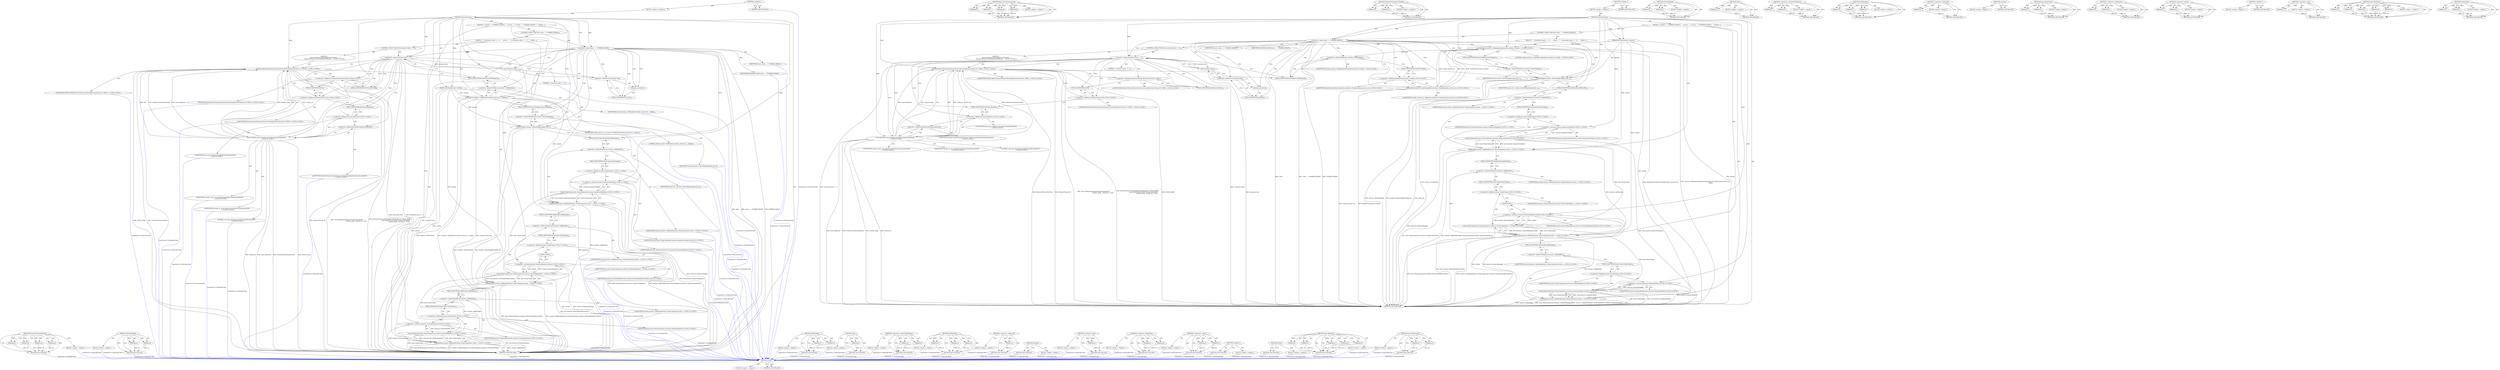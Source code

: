 digraph "base.WrapUnique" {
vulnerable_189 [label=<(METHOD,GetId)>];
vulnerable_190 [label=<(BLOCK,&lt;empty&gt;,&lt;empty&gt;)>];
vulnerable_191 [label=<(METHOD_RETURN,ANY)>];
vulnerable_135 [label=<(METHOD,BrowserThread.PostTask)>];
vulnerable_136 [label=<(PARAM,p1)>];
vulnerable_137 [label=<(PARAM,p2)>];
vulnerable_138 [label=<(PARAM,p3)>];
vulnerable_139 [label=<(PARAM,p4)>];
vulnerable_140 [label=<(BLOCK,&lt;empty&gt;,&lt;empty&gt;)>];
vulnerable_141 [label=<(METHOD_RETURN,ANY)>];
vulnerable_165 [label=<(METHOD,RenderProcessHost.FromID)>];
vulnerable_166 [label=<(PARAM,p1)>];
vulnerable_167 [label=<(PARAM,p2)>];
vulnerable_168 [label=<(BLOCK,&lt;empty&gt;,&lt;empty&gt;)>];
vulnerable_169 [label=<(METHOD_RETURN,ANY)>];
vulnerable_6 [label=<(METHOD,&lt;global&gt;)<SUB>1</SUB>>];
vulnerable_7 [label=<(BLOCK,&lt;empty&gt;,&lt;empty&gt;)<SUB>1</SUB>>];
vulnerable_8 [label=<(METHOD,AttachSession)<SUB>1</SUB>>];
vulnerable_9 [label=<(PARAM,DevToolsSession* session)<SUB>1</SUB>>];
vulnerable_10 [label=<(BLOCK,{
  if (state_ == WORKER_READY) {
    if (sessi...,{
  if (state_ == WORKER_READY) {
    if (sessi...)<SUB>1</SUB>>];
vulnerable_11 [label=<(CONTROL_STRUCTURE,IF,if (state_ == WORKER_READY))<SUB>2</SUB>>];
vulnerable_12 [label=<(&lt;operator&gt;.equals,state_ == WORKER_READY)<SUB>2</SUB>>];
vulnerable_13 [label=<(IDENTIFIER,state_,state_ == WORKER_READY)<SUB>2</SUB>>];
vulnerable_14 [label=<(IDENTIFIER,WORKER_READY,state_ == WORKER_READY)<SUB>2</SUB>>];
vulnerable_15 [label=<(BLOCK,{
    if (sessions().size() == 1) {
      Brows...,{
    if (sessions().size() == 1) {
      Brows...)<SUB>2</SUB>>];
vulnerable_16 [label=<(CONTROL_STRUCTURE,IF,if (sessions().size() == 1))<SUB>3</SUB>>];
vulnerable_17 [label=<(&lt;operator&gt;.equals,sessions().size() == 1)<SUB>3</SUB>>];
vulnerable_18 [label=<(size,sessions().size())<SUB>3</SUB>>];
vulnerable_19 [label=<(&lt;operator&gt;.fieldAccess,sessions().size)<SUB>3</SUB>>];
vulnerable_20 [label=<(sessions,sessions())<SUB>3</SUB>>];
vulnerable_21 [label=<(FIELD_IDENTIFIER,size,size)<SUB>3</SUB>>];
vulnerable_22 [label=<(LITERAL,1,sessions().size() == 1)<SUB>3</SUB>>];
vulnerable_23 [label="<(BLOCK,{
      BrowserThread::PostTask(BrowserThread::...,{
      BrowserThread::PostTask(BrowserThread::...)<SUB>3</SUB>>"];
vulnerable_24 [label="<(BrowserThread.PostTask,BrowserThread::PostTask(BrowserThread::IO, FROM...)<SUB>4</SUB>>"];
vulnerable_25 [label="<(&lt;operator&gt;.fieldAccess,BrowserThread::PostTask)<SUB>4</SUB>>"];
vulnerable_26 [label="<(IDENTIFIER,BrowserThread,BrowserThread::PostTask(BrowserThread::IO, FROM...)<SUB>4</SUB>>"];
vulnerable_27 [label=<(FIELD_IDENTIFIER,PostTask,PostTask)<SUB>4</SUB>>];
vulnerable_28 [label="<(&lt;operator&gt;.fieldAccess,BrowserThread::IO)<SUB>4</SUB>>"];
vulnerable_29 [label="<(IDENTIFIER,BrowserThread,BrowserThread::PostTask(BrowserThread::IO, FROM...)<SUB>4</SUB>>"];
vulnerable_30 [label=<(FIELD_IDENTIFIER,IO,IO)<SUB>4</SUB>>];
vulnerable_31 [label="<(IDENTIFIER,FROM_HERE,BrowserThread::PostTask(BrowserThread::IO, FROM...)<SUB>4</SUB>>"];
vulnerable_32 [label="<(base.BindOnce,base::BindOnce(&amp;SetDevToolsAttachedOnIO,
      ...)<SUB>5</SUB>>"];
vulnerable_33 [label="<(&lt;operator&gt;.fieldAccess,base::BindOnce)<SUB>5</SUB>>"];
vulnerable_34 [label="<(IDENTIFIER,base,base::BindOnce(&amp;SetDevToolsAttachedOnIO,
      ...)<SUB>5</SUB>>"];
vulnerable_35 [label=<(FIELD_IDENTIFIER,BindOnce,BindOnce)<SUB>5</SUB>>];
vulnerable_36 [label=<(&lt;operator&gt;.addressOf,&amp;SetDevToolsAttachedOnIO)<SUB>5</SUB>>];
vulnerable_37 [label="<(IDENTIFIER,SetDevToolsAttachedOnIO,base::BindOnce(&amp;SetDevToolsAttachedOnIO,
      ...)<SUB>5</SUB>>"];
vulnerable_38 [label="<(IDENTIFIER,context_weak_,base::BindOnce(&amp;SetDevToolsAttachedOnIO,
      ...)<SUB>6</SUB>>"];
vulnerable_39 [label="<(IDENTIFIER,version_id_,base::BindOnce(&amp;SetDevToolsAttachedOnIO,
      ...)<SUB>6</SUB>>"];
vulnerable_40 [label="<(LITERAL,true,base::BindOnce(&amp;SetDevToolsAttachedOnIO,
      ...)<SUB>6</SUB>>"];
vulnerable_41 [label="<(SetRenderer,session-&gt;SetRenderer(RenderProcessHost::FromID(...)<SUB>8</SUB>>"];
vulnerable_42 [label=<(&lt;operator&gt;.indirectFieldAccess,session-&gt;SetRenderer)<SUB>8</SUB>>];
vulnerable_43 [label="<(IDENTIFIER,session,session-&gt;SetRenderer(RenderProcessHost::FromID(...)<SUB>8</SUB>>"];
vulnerable_44 [label=<(FIELD_IDENTIFIER,SetRenderer,SetRenderer)<SUB>8</SUB>>];
vulnerable_45 [label="<(RenderProcessHost.FromID,RenderProcessHost::FromID(worker_process_id_))<SUB>8</SUB>>"];
vulnerable_46 [label="<(&lt;operator&gt;.fieldAccess,RenderProcessHost::FromID)<SUB>8</SUB>>"];
vulnerable_47 [label="<(IDENTIFIER,RenderProcessHost,RenderProcessHost::FromID(worker_process_id_))<SUB>8</SUB>>"];
vulnerable_48 [label=<(FIELD_IDENTIFIER,FromID,FromID)<SUB>8</SUB>>];
vulnerable_49 [label="<(IDENTIFIER,worker_process_id_,RenderProcessHost::FromID(worker_process_id_))<SUB>8</SUB>>"];
vulnerable_50 [label="<(LITERAL,nullptr,session-&gt;SetRenderer(RenderProcessHost::FromID(...)<SUB>9</SUB>>"];
vulnerable_51 [label=<(AttachToAgent,session-&gt;AttachToAgent(agent_ptr_))<SUB>10</SUB>>];
vulnerable_52 [label=<(&lt;operator&gt;.indirectFieldAccess,session-&gt;AttachToAgent)<SUB>10</SUB>>];
vulnerable_53 [label=<(IDENTIFIER,session,session-&gt;AttachToAgent(agent_ptr_))<SUB>10</SUB>>];
vulnerable_54 [label=<(FIELD_IDENTIFIER,AttachToAgent,AttachToAgent)<SUB>10</SUB>>];
vulnerable_55 [label=<(IDENTIFIER,agent_ptr_,session-&gt;AttachToAgent(agent_ptr_))<SUB>10</SUB>>];
vulnerable_56 [label="<(AddHandler,session-&gt;AddHandler(base::WrapUnique(new protoc...)<SUB>12</SUB>>"];
vulnerable_57 [label=<(&lt;operator&gt;.indirectFieldAccess,session-&gt;AddHandler)<SUB>12</SUB>>];
vulnerable_58 [label="<(IDENTIFIER,session,session-&gt;AddHandler(base::WrapUnique(new protoc...)<SUB>12</SUB>>"];
vulnerable_59 [label=<(FIELD_IDENTIFIER,AddHandler,AddHandler)<SUB>12</SUB>>];
vulnerable_60 [label="<(base.WrapUnique,base::WrapUnique(new protocol::InspectorHandler()))<SUB>12</SUB>>"];
vulnerable_61 [label="<(&lt;operator&gt;.fieldAccess,base::WrapUnique)<SUB>12</SUB>>"];
vulnerable_62 [label="<(IDENTIFIER,base,base::WrapUnique(new protocol::InspectorHandler()))<SUB>12</SUB>>"];
vulnerable_63 [label=<(FIELD_IDENTIFIER,WrapUnique,WrapUnique)<SUB>12</SUB>>];
vulnerable_64 [label="<(&lt;operator&gt;.new,new protocol::InspectorHandler())<SUB>12</SUB>>"];
vulnerable_65 [label="<(IDENTIFIER,protocol::InspectorHandler,new protocol::InspectorHandler())<SUB>12</SUB>>"];
vulnerable_66 [label="<(AddHandler,session-&gt;AddHandler(base::WrapUnique(new protoc...)<SUB>13</SUB>>"];
vulnerable_67 [label=<(&lt;operator&gt;.indirectFieldAccess,session-&gt;AddHandler)<SUB>13</SUB>>];
vulnerable_68 [label="<(IDENTIFIER,session,session-&gt;AddHandler(base::WrapUnique(new protoc...)<SUB>13</SUB>>"];
vulnerable_69 [label=<(FIELD_IDENTIFIER,AddHandler,AddHandler)<SUB>13</SUB>>];
vulnerable_70 [label="<(base.WrapUnique,base::WrapUnique(new protocol::NetworkHandler(G...)<SUB>13</SUB>>"];
vulnerable_71 [label="<(&lt;operator&gt;.fieldAccess,base::WrapUnique)<SUB>13</SUB>>"];
vulnerable_72 [label="<(IDENTIFIER,base,base::WrapUnique(new protocol::NetworkHandler(G...)<SUB>13</SUB>>"];
vulnerable_73 [label=<(FIELD_IDENTIFIER,WrapUnique,WrapUnique)<SUB>13</SUB>>];
vulnerable_74 [label="<(&lt;operator&gt;.new,new protocol::NetworkHandler(GetId()))<SUB>13</SUB>>"];
vulnerable_75 [label="<(IDENTIFIER,protocol::NetworkHandler,new protocol::NetworkHandler(GetId()))<SUB>13</SUB>>"];
vulnerable_76 [label=<(GetId,GetId())<SUB>13</SUB>>];
vulnerable_77 [label="<(AddHandler,session-&gt;AddHandler(base::WrapUnique(new protoc...)<SUB>14</SUB>>"];
vulnerable_78 [label=<(&lt;operator&gt;.indirectFieldAccess,session-&gt;AddHandler)<SUB>14</SUB>>];
vulnerable_79 [label="<(IDENTIFIER,session,session-&gt;AddHandler(base::WrapUnique(new protoc...)<SUB>14</SUB>>"];
vulnerable_80 [label=<(FIELD_IDENTIFIER,AddHandler,AddHandler)<SUB>14</SUB>>];
vulnerable_81 [label="<(base.WrapUnique,base::WrapUnique(new protocol::SchemaHandler()))<SUB>14</SUB>>"];
vulnerable_82 [label="<(&lt;operator&gt;.fieldAccess,base::WrapUnique)<SUB>14</SUB>>"];
vulnerable_83 [label="<(IDENTIFIER,base,base::WrapUnique(new protocol::SchemaHandler()))<SUB>14</SUB>>"];
vulnerable_84 [label=<(FIELD_IDENTIFIER,WrapUnique,WrapUnique)<SUB>14</SUB>>];
vulnerable_85 [label="<(&lt;operator&gt;.new,new protocol::SchemaHandler())<SUB>14</SUB>>"];
vulnerable_86 [label="<(IDENTIFIER,protocol::SchemaHandler,new protocol::SchemaHandler())<SUB>14</SUB>>"];
vulnerable_87 [label=<(METHOD_RETURN,void)<SUB>1</SUB>>];
vulnerable_89 [label=<(METHOD_RETURN,ANY)<SUB>1</SUB>>];
vulnerable_170 [label=<(METHOD,AttachToAgent)>];
vulnerable_171 [label=<(PARAM,p1)>];
vulnerable_172 [label=<(PARAM,p2)>];
vulnerable_173 [label=<(BLOCK,&lt;empty&gt;,&lt;empty&gt;)>];
vulnerable_174 [label=<(METHOD_RETURN,ANY)>];
vulnerable_123 [label=<(METHOD,size)>];
vulnerable_124 [label=<(PARAM,p1)>];
vulnerable_125 [label=<(BLOCK,&lt;empty&gt;,&lt;empty&gt;)>];
vulnerable_126 [label=<(METHOD_RETURN,ANY)>];
vulnerable_160 [label=<(METHOD,&lt;operator&gt;.indirectFieldAccess)>];
vulnerable_161 [label=<(PARAM,p1)>];
vulnerable_162 [label=<(PARAM,p2)>];
vulnerable_163 [label=<(BLOCK,&lt;empty&gt;,&lt;empty&gt;)>];
vulnerable_164 [label=<(METHOD_RETURN,ANY)>];
vulnerable_154 [label=<(METHOD,SetRenderer)>];
vulnerable_155 [label=<(PARAM,p1)>];
vulnerable_156 [label=<(PARAM,p2)>];
vulnerable_157 [label=<(PARAM,p3)>];
vulnerable_158 [label=<(BLOCK,&lt;empty&gt;,&lt;empty&gt;)>];
vulnerable_159 [label=<(METHOD_RETURN,ANY)>];
vulnerable_150 [label=<(METHOD,&lt;operator&gt;.addressOf)>];
vulnerable_151 [label=<(PARAM,p1)>];
vulnerable_152 [label=<(BLOCK,&lt;empty&gt;,&lt;empty&gt;)>];
vulnerable_153 [label=<(METHOD_RETURN,ANY)>];
vulnerable_132 [label=<(METHOD,sessions)>];
vulnerable_133 [label=<(BLOCK,&lt;empty&gt;,&lt;empty&gt;)>];
vulnerable_134 [label=<(METHOD_RETURN,ANY)>];
vulnerable_180 [label=<(METHOD,base.WrapUnique)>];
vulnerable_181 [label=<(PARAM,p1)>];
vulnerable_182 [label=<(PARAM,p2)>];
vulnerable_183 [label=<(BLOCK,&lt;empty&gt;,&lt;empty&gt;)>];
vulnerable_184 [label=<(METHOD_RETURN,ANY)>];
vulnerable_127 [label=<(METHOD,&lt;operator&gt;.fieldAccess)>];
vulnerable_128 [label=<(PARAM,p1)>];
vulnerable_129 [label=<(PARAM,p2)>];
vulnerable_130 [label=<(BLOCK,&lt;empty&gt;,&lt;empty&gt;)>];
vulnerable_131 [label=<(METHOD_RETURN,ANY)>];
vulnerable_118 [label=<(METHOD,&lt;operator&gt;.equals)>];
vulnerable_119 [label=<(PARAM,p1)>];
vulnerable_120 [label=<(PARAM,p2)>];
vulnerable_121 [label=<(BLOCK,&lt;empty&gt;,&lt;empty&gt;)>];
vulnerable_122 [label=<(METHOD_RETURN,ANY)>];
vulnerable_112 [label=<(METHOD,&lt;global&gt;)<SUB>1</SUB>>];
vulnerable_113 [label=<(BLOCK,&lt;empty&gt;,&lt;empty&gt;)>];
vulnerable_114 [label=<(METHOD_RETURN,ANY)>];
vulnerable_185 [label=<(METHOD,&lt;operator&gt;.new)>];
vulnerable_186 [label=<(PARAM,p1)>];
vulnerable_187 [label=<(BLOCK,&lt;empty&gt;,&lt;empty&gt;)>];
vulnerable_188 [label=<(METHOD_RETURN,ANY)>];
vulnerable_142 [label=<(METHOD,base.BindOnce)>];
vulnerable_143 [label=<(PARAM,p1)>];
vulnerable_144 [label=<(PARAM,p2)>];
vulnerable_145 [label=<(PARAM,p3)>];
vulnerable_146 [label=<(PARAM,p4)>];
vulnerable_147 [label=<(PARAM,p5)>];
vulnerable_148 [label=<(BLOCK,&lt;empty&gt;,&lt;empty&gt;)>];
vulnerable_149 [label=<(METHOD_RETURN,ANY)>];
vulnerable_175 [label=<(METHOD,AddHandler)>];
vulnerable_176 [label=<(PARAM,p1)>];
vulnerable_177 [label=<(PARAM,p2)>];
vulnerable_178 [label=<(BLOCK,&lt;empty&gt;,&lt;empty&gt;)>];
vulnerable_179 [label=<(METHOD_RETURN,ANY)>];
fixed_131 [label=<(METHOD,BrowserThread.PostTask)>];
fixed_132 [label=<(PARAM,p1)>];
fixed_133 [label=<(PARAM,p2)>];
fixed_134 [label=<(PARAM,p3)>];
fixed_135 [label=<(PARAM,p4)>];
fixed_136 [label=<(BLOCK,&lt;empty&gt;,&lt;empty&gt;)>];
fixed_137 [label=<(METHOD_RETURN,ANY)>];
fixed_161 [label=<(METHOD,AttachToAgent)>];
fixed_162 [label=<(PARAM,p1)>];
fixed_163 [label=<(PARAM,p2)>];
fixed_164 [label=<(BLOCK,&lt;empty&gt;,&lt;empty&gt;)>];
fixed_165 [label=<(METHOD_RETURN,ANY)>];
fixed_6 [label=<(METHOD,&lt;global&gt;)<SUB>1</SUB>>];
fixed_7 [label=<(BLOCK,&lt;empty&gt;,&lt;empty&gt;)<SUB>1</SUB>>];
fixed_8 [label=<(METHOD,AttachSession)<SUB>1</SUB>>];
fixed_9 [label=<(PARAM,DevToolsSession* session)<SUB>1</SUB>>];
fixed_10 [label=<(BLOCK,{
  if (state_ == WORKER_READY) {
    if (sessi...,{
  if (state_ == WORKER_READY) {
    if (sessi...)<SUB>1</SUB>>];
fixed_11 [label=<(CONTROL_STRUCTURE,IF,if (state_ == WORKER_READY))<SUB>2</SUB>>];
fixed_12 [label=<(&lt;operator&gt;.equals,state_ == WORKER_READY)<SUB>2</SUB>>];
fixed_13 [label=<(IDENTIFIER,state_,state_ == WORKER_READY)<SUB>2</SUB>>];
fixed_14 [label=<(IDENTIFIER,WORKER_READY,state_ == WORKER_READY)<SUB>2</SUB>>];
fixed_15 [label=<(BLOCK,{
    if (sessions().size() == 1) {
      Brows...,{
    if (sessions().size() == 1) {
      Brows...)<SUB>2</SUB>>];
fixed_16 [label=<(CONTROL_STRUCTURE,IF,if (sessions().size() == 1))<SUB>3</SUB>>];
fixed_17 [label=<(&lt;operator&gt;.equals,sessions().size() == 1)<SUB>3</SUB>>];
fixed_18 [label=<(size,sessions().size())<SUB>3</SUB>>];
fixed_19 [label=<(&lt;operator&gt;.fieldAccess,sessions().size)<SUB>3</SUB>>];
fixed_20 [label=<(sessions,sessions())<SUB>3</SUB>>];
fixed_21 [label=<(FIELD_IDENTIFIER,size,size)<SUB>3</SUB>>];
fixed_22 [label=<(LITERAL,1,sessions().size() == 1)<SUB>3</SUB>>];
fixed_23 [label="<(BLOCK,{
      BrowserThread::PostTask(BrowserThread::...,{
      BrowserThread::PostTask(BrowserThread::...)<SUB>3</SUB>>"];
fixed_24 [label="<(BrowserThread.PostTask,BrowserThread::PostTask(BrowserThread::IO, FROM...)<SUB>4</SUB>>"];
fixed_25 [label="<(&lt;operator&gt;.fieldAccess,BrowserThread::PostTask)<SUB>4</SUB>>"];
fixed_26 [label="<(IDENTIFIER,BrowserThread,BrowserThread::PostTask(BrowserThread::IO, FROM...)<SUB>4</SUB>>"];
fixed_27 [label=<(FIELD_IDENTIFIER,PostTask,PostTask)<SUB>4</SUB>>];
fixed_28 [label="<(&lt;operator&gt;.fieldAccess,BrowserThread::IO)<SUB>4</SUB>>"];
fixed_29 [label="<(IDENTIFIER,BrowserThread,BrowserThread::PostTask(BrowserThread::IO, FROM...)<SUB>4</SUB>>"];
fixed_30 [label=<(FIELD_IDENTIFIER,IO,IO)<SUB>4</SUB>>];
fixed_31 [label="<(IDENTIFIER,FROM_HERE,BrowserThread::PostTask(BrowserThread::IO, FROM...)<SUB>4</SUB>>"];
fixed_32 [label="<(base.BindOnce,base::BindOnce(&amp;SetDevToolsAttachedOnIO,
      ...)<SUB>5</SUB>>"];
fixed_33 [label="<(&lt;operator&gt;.fieldAccess,base::BindOnce)<SUB>5</SUB>>"];
fixed_34 [label="<(IDENTIFIER,base,base::BindOnce(&amp;SetDevToolsAttachedOnIO,
      ...)<SUB>5</SUB>>"];
fixed_35 [label=<(FIELD_IDENTIFIER,BindOnce,BindOnce)<SUB>5</SUB>>];
fixed_36 [label=<(&lt;operator&gt;.addressOf,&amp;SetDevToolsAttachedOnIO)<SUB>5</SUB>>];
fixed_37 [label="<(IDENTIFIER,SetDevToolsAttachedOnIO,base::BindOnce(&amp;SetDevToolsAttachedOnIO,
      ...)<SUB>5</SUB>>"];
fixed_38 [label="<(IDENTIFIER,context_weak_,base::BindOnce(&amp;SetDevToolsAttachedOnIO,
      ...)<SUB>6</SUB>>"];
fixed_39 [label="<(IDENTIFIER,version_id_,base::BindOnce(&amp;SetDevToolsAttachedOnIO,
      ...)<SUB>6</SUB>>"];
fixed_40 [label="<(LITERAL,true,base::BindOnce(&amp;SetDevToolsAttachedOnIO,
      ...)<SUB>6</SUB>>"];
fixed_41 [label=<(SetRenderer,session-&gt;SetRenderer(worker_process_id_, nullptr))<SUB>8</SUB>>];
fixed_42 [label=<(&lt;operator&gt;.indirectFieldAccess,session-&gt;SetRenderer)<SUB>8</SUB>>];
fixed_43 [label=<(IDENTIFIER,session,session-&gt;SetRenderer(worker_process_id_, nullptr))<SUB>8</SUB>>];
fixed_44 [label=<(FIELD_IDENTIFIER,SetRenderer,SetRenderer)<SUB>8</SUB>>];
fixed_45 [label=<(IDENTIFIER,worker_process_id_,session-&gt;SetRenderer(worker_process_id_, nullptr))<SUB>8</SUB>>];
fixed_46 [label=<(LITERAL,nullptr,session-&gt;SetRenderer(worker_process_id_, nullptr))<SUB>8</SUB>>];
fixed_47 [label=<(AttachToAgent,session-&gt;AttachToAgent(agent_ptr_))<SUB>9</SUB>>];
fixed_48 [label=<(&lt;operator&gt;.indirectFieldAccess,session-&gt;AttachToAgent)<SUB>9</SUB>>];
fixed_49 [label=<(IDENTIFIER,session,session-&gt;AttachToAgent(agent_ptr_))<SUB>9</SUB>>];
fixed_50 [label=<(FIELD_IDENTIFIER,AttachToAgent,AttachToAgent)<SUB>9</SUB>>];
fixed_51 [label=<(IDENTIFIER,agent_ptr_,session-&gt;AttachToAgent(agent_ptr_))<SUB>9</SUB>>];
fixed_52 [label="<(AddHandler,session-&gt;AddHandler(base::WrapUnique(new protoc...)<SUB>11</SUB>>"];
fixed_53 [label=<(&lt;operator&gt;.indirectFieldAccess,session-&gt;AddHandler)<SUB>11</SUB>>];
fixed_54 [label="<(IDENTIFIER,session,session-&gt;AddHandler(base::WrapUnique(new protoc...)<SUB>11</SUB>>"];
fixed_55 [label=<(FIELD_IDENTIFIER,AddHandler,AddHandler)<SUB>11</SUB>>];
fixed_56 [label="<(base.WrapUnique,base::WrapUnique(new protocol::InspectorHandler()))<SUB>11</SUB>>"];
fixed_57 [label="<(&lt;operator&gt;.fieldAccess,base::WrapUnique)<SUB>11</SUB>>"];
fixed_58 [label="<(IDENTIFIER,base,base::WrapUnique(new protocol::InspectorHandler()))<SUB>11</SUB>>"];
fixed_59 [label=<(FIELD_IDENTIFIER,WrapUnique,WrapUnique)<SUB>11</SUB>>];
fixed_60 [label="<(&lt;operator&gt;.new,new protocol::InspectorHandler())<SUB>11</SUB>>"];
fixed_61 [label="<(IDENTIFIER,protocol::InspectorHandler,new protocol::InspectorHandler())<SUB>11</SUB>>"];
fixed_62 [label="<(AddHandler,session-&gt;AddHandler(base::WrapUnique(new protoc...)<SUB>12</SUB>>"];
fixed_63 [label=<(&lt;operator&gt;.indirectFieldAccess,session-&gt;AddHandler)<SUB>12</SUB>>];
fixed_64 [label="<(IDENTIFIER,session,session-&gt;AddHandler(base::WrapUnique(new protoc...)<SUB>12</SUB>>"];
fixed_65 [label=<(FIELD_IDENTIFIER,AddHandler,AddHandler)<SUB>12</SUB>>];
fixed_66 [label="<(base.WrapUnique,base::WrapUnique(new protocol::NetworkHandler(G...)<SUB>12</SUB>>"];
fixed_67 [label="<(&lt;operator&gt;.fieldAccess,base::WrapUnique)<SUB>12</SUB>>"];
fixed_68 [label="<(IDENTIFIER,base,base::WrapUnique(new protocol::NetworkHandler(G...)<SUB>12</SUB>>"];
fixed_69 [label=<(FIELD_IDENTIFIER,WrapUnique,WrapUnique)<SUB>12</SUB>>];
fixed_70 [label="<(&lt;operator&gt;.new,new protocol::NetworkHandler(GetId()))<SUB>12</SUB>>"];
fixed_71 [label="<(IDENTIFIER,protocol::NetworkHandler,new protocol::NetworkHandler(GetId()))<SUB>12</SUB>>"];
fixed_72 [label=<(GetId,GetId())<SUB>12</SUB>>];
fixed_73 [label="<(AddHandler,session-&gt;AddHandler(base::WrapUnique(new protoc...)<SUB>13</SUB>>"];
fixed_74 [label=<(&lt;operator&gt;.indirectFieldAccess,session-&gt;AddHandler)<SUB>13</SUB>>];
fixed_75 [label="<(IDENTIFIER,session,session-&gt;AddHandler(base::WrapUnique(new protoc...)<SUB>13</SUB>>"];
fixed_76 [label=<(FIELD_IDENTIFIER,AddHandler,AddHandler)<SUB>13</SUB>>];
fixed_77 [label="<(base.WrapUnique,base::WrapUnique(new protocol::SchemaHandler()))<SUB>13</SUB>>"];
fixed_78 [label="<(&lt;operator&gt;.fieldAccess,base::WrapUnique)<SUB>13</SUB>>"];
fixed_79 [label="<(IDENTIFIER,base,base::WrapUnique(new protocol::SchemaHandler()))<SUB>13</SUB>>"];
fixed_80 [label=<(FIELD_IDENTIFIER,WrapUnique,WrapUnique)<SUB>13</SUB>>];
fixed_81 [label="<(&lt;operator&gt;.new,new protocol::SchemaHandler())<SUB>13</SUB>>"];
fixed_82 [label="<(IDENTIFIER,protocol::SchemaHandler,new protocol::SchemaHandler())<SUB>13</SUB>>"];
fixed_83 [label=<(METHOD_RETURN,void)<SUB>1</SUB>>];
fixed_85 [label=<(METHOD_RETURN,ANY)<SUB>1</SUB>>];
fixed_166 [label=<(METHOD,AddHandler)>];
fixed_167 [label=<(PARAM,p1)>];
fixed_168 [label=<(PARAM,p2)>];
fixed_169 [label=<(BLOCK,&lt;empty&gt;,&lt;empty&gt;)>];
fixed_170 [label=<(METHOD_RETURN,ANY)>];
fixed_119 [label=<(METHOD,size)>];
fixed_120 [label=<(PARAM,p1)>];
fixed_121 [label=<(BLOCK,&lt;empty&gt;,&lt;empty&gt;)>];
fixed_122 [label=<(METHOD_RETURN,ANY)>];
fixed_156 [label=<(METHOD,&lt;operator&gt;.indirectFieldAccess)>];
fixed_157 [label=<(PARAM,p1)>];
fixed_158 [label=<(PARAM,p2)>];
fixed_159 [label=<(BLOCK,&lt;empty&gt;,&lt;empty&gt;)>];
fixed_160 [label=<(METHOD_RETURN,ANY)>];
fixed_150 [label=<(METHOD,SetRenderer)>];
fixed_151 [label=<(PARAM,p1)>];
fixed_152 [label=<(PARAM,p2)>];
fixed_153 [label=<(PARAM,p3)>];
fixed_154 [label=<(BLOCK,&lt;empty&gt;,&lt;empty&gt;)>];
fixed_155 [label=<(METHOD_RETURN,ANY)>];
fixed_146 [label=<(METHOD,&lt;operator&gt;.addressOf)>];
fixed_147 [label=<(PARAM,p1)>];
fixed_148 [label=<(BLOCK,&lt;empty&gt;,&lt;empty&gt;)>];
fixed_149 [label=<(METHOD_RETURN,ANY)>];
fixed_128 [label=<(METHOD,sessions)>];
fixed_129 [label=<(BLOCK,&lt;empty&gt;,&lt;empty&gt;)>];
fixed_130 [label=<(METHOD_RETURN,ANY)>];
fixed_176 [label=<(METHOD,&lt;operator&gt;.new)>];
fixed_177 [label=<(PARAM,p1)>];
fixed_178 [label=<(BLOCK,&lt;empty&gt;,&lt;empty&gt;)>];
fixed_179 [label=<(METHOD_RETURN,ANY)>];
fixed_123 [label=<(METHOD,&lt;operator&gt;.fieldAccess)>];
fixed_124 [label=<(PARAM,p1)>];
fixed_125 [label=<(PARAM,p2)>];
fixed_126 [label=<(BLOCK,&lt;empty&gt;,&lt;empty&gt;)>];
fixed_127 [label=<(METHOD_RETURN,ANY)>];
fixed_114 [label=<(METHOD,&lt;operator&gt;.equals)>];
fixed_115 [label=<(PARAM,p1)>];
fixed_116 [label=<(PARAM,p2)>];
fixed_117 [label=<(BLOCK,&lt;empty&gt;,&lt;empty&gt;)>];
fixed_118 [label=<(METHOD_RETURN,ANY)>];
fixed_108 [label=<(METHOD,&lt;global&gt;)<SUB>1</SUB>>];
fixed_109 [label=<(BLOCK,&lt;empty&gt;,&lt;empty&gt;)>];
fixed_110 [label=<(METHOD_RETURN,ANY)>];
fixed_180 [label=<(METHOD,GetId)>];
fixed_181 [label=<(BLOCK,&lt;empty&gt;,&lt;empty&gt;)>];
fixed_182 [label=<(METHOD_RETURN,ANY)>];
fixed_138 [label=<(METHOD,base.BindOnce)>];
fixed_139 [label=<(PARAM,p1)>];
fixed_140 [label=<(PARAM,p2)>];
fixed_141 [label=<(PARAM,p3)>];
fixed_142 [label=<(PARAM,p4)>];
fixed_143 [label=<(PARAM,p5)>];
fixed_144 [label=<(BLOCK,&lt;empty&gt;,&lt;empty&gt;)>];
fixed_145 [label=<(METHOD_RETURN,ANY)>];
fixed_171 [label=<(METHOD,base.WrapUnique)>];
fixed_172 [label=<(PARAM,p1)>];
fixed_173 [label=<(PARAM,p2)>];
fixed_174 [label=<(BLOCK,&lt;empty&gt;,&lt;empty&gt;)>];
fixed_175 [label=<(METHOD_RETURN,ANY)>];
vulnerable_189 -> vulnerable_190  [key=0, label="AST: "];
vulnerable_189 -> vulnerable_191  [key=0, label="AST: "];
vulnerable_189 -> vulnerable_191  [key=1, label="CFG: "];
vulnerable_135 -> vulnerable_136  [key=0, label="AST: "];
vulnerable_135 -> vulnerable_136  [key=1, label="DDG: "];
vulnerable_135 -> vulnerable_140  [key=0, label="AST: "];
vulnerable_135 -> vulnerable_137  [key=0, label="AST: "];
vulnerable_135 -> vulnerable_137  [key=1, label="DDG: "];
vulnerable_135 -> vulnerable_141  [key=0, label="AST: "];
vulnerable_135 -> vulnerable_141  [key=1, label="CFG: "];
vulnerable_135 -> vulnerable_138  [key=0, label="AST: "];
vulnerable_135 -> vulnerable_138  [key=1, label="DDG: "];
vulnerable_135 -> vulnerable_139  [key=0, label="AST: "];
vulnerable_135 -> vulnerable_139  [key=1, label="DDG: "];
vulnerable_136 -> vulnerable_141  [key=0, label="DDG: p1"];
vulnerable_137 -> vulnerable_141  [key=0, label="DDG: p2"];
vulnerable_138 -> vulnerable_141  [key=0, label="DDG: p3"];
vulnerable_139 -> vulnerable_141  [key=0, label="DDG: p4"];
vulnerable_165 -> vulnerable_166  [key=0, label="AST: "];
vulnerable_165 -> vulnerable_166  [key=1, label="DDG: "];
vulnerable_165 -> vulnerable_168  [key=0, label="AST: "];
vulnerable_165 -> vulnerable_167  [key=0, label="AST: "];
vulnerable_165 -> vulnerable_167  [key=1, label="DDG: "];
vulnerable_165 -> vulnerable_169  [key=0, label="AST: "];
vulnerable_165 -> vulnerable_169  [key=1, label="CFG: "];
vulnerable_166 -> vulnerable_169  [key=0, label="DDG: p1"];
vulnerable_167 -> vulnerable_169  [key=0, label="DDG: p2"];
vulnerable_6 -> vulnerable_7  [key=0, label="AST: "];
vulnerable_6 -> vulnerable_89  [key=0, label="AST: "];
vulnerable_6 -> vulnerable_89  [key=1, label="CFG: "];
vulnerable_7 -> vulnerable_8  [key=0, label="AST: "];
vulnerable_8 -> vulnerable_9  [key=0, label="AST: "];
vulnerable_8 -> vulnerable_9  [key=1, label="DDG: "];
vulnerable_8 -> vulnerable_10  [key=0, label="AST: "];
vulnerable_8 -> vulnerable_87  [key=0, label="AST: "];
vulnerable_8 -> vulnerable_12  [key=0, label="CFG: "];
vulnerable_8 -> vulnerable_12  [key=1, label="DDG: "];
vulnerable_8 -> vulnerable_41  [key=0, label="DDG: "];
vulnerable_8 -> vulnerable_51  [key=0, label="DDG: "];
vulnerable_8 -> vulnerable_64  [key=0, label="DDG: "];
vulnerable_8 -> vulnerable_74  [key=0, label="DDG: "];
vulnerable_8 -> vulnerable_85  [key=0, label="DDG: "];
vulnerable_8 -> vulnerable_17  [key=0, label="DDG: "];
vulnerable_8 -> vulnerable_45  [key=0, label="DDG: "];
vulnerable_8 -> vulnerable_24  [key=0, label="DDG: "];
vulnerable_8 -> vulnerable_32  [key=0, label="DDG: "];
vulnerable_9 -> vulnerable_87  [key=0, label="DDG: session"];
vulnerable_9 -> vulnerable_56  [key=0, label="DDG: session"];
vulnerable_9 -> vulnerable_66  [key=0, label="DDG: session"];
vulnerable_9 -> vulnerable_77  [key=0, label="DDG: session"];
vulnerable_9 -> vulnerable_41  [key=0, label="DDG: session"];
vulnerable_9 -> vulnerable_51  [key=0, label="DDG: session"];
vulnerable_10 -> vulnerable_11  [key=0, label="AST: "];
vulnerable_10 -> vulnerable_56  [key=0, label="AST: "];
vulnerable_10 -> vulnerable_66  [key=0, label="AST: "];
vulnerable_10 -> vulnerable_77  [key=0, label="AST: "];
vulnerable_11 -> vulnerable_12  [key=0, label="AST: "];
vulnerable_11 -> vulnerable_15  [key=0, label="AST: "];
vulnerable_12 -> vulnerable_13  [key=0, label="AST: "];
vulnerable_12 -> vulnerable_14  [key=0, label="AST: "];
vulnerable_12 -> vulnerable_20  [key=0, label="CFG: "];
vulnerable_12 -> vulnerable_20  [key=1, label="CDG: "];
vulnerable_12 -> vulnerable_59  [key=0, label="CFG: "];
vulnerable_12 -> vulnerable_87  [key=0, label="DDG: state_"];
vulnerable_12 -> vulnerable_87  [key=1, label="DDG: state_ == WORKER_READY"];
vulnerable_12 -> vulnerable_87  [key=2, label="DDG: WORKER_READY"];
vulnerable_12 -> vulnerable_17  [key=0, label="CDG: "];
vulnerable_12 -> vulnerable_21  [key=0, label="CDG: "];
vulnerable_12 -> vulnerable_48  [key=0, label="CDG: "];
vulnerable_12 -> vulnerable_42  [key=0, label="CDG: "];
vulnerable_12 -> vulnerable_51  [key=0, label="CDG: "];
vulnerable_12 -> vulnerable_19  [key=0, label="CDG: "];
vulnerable_12 -> vulnerable_52  [key=0, label="CDG: "];
vulnerable_12 -> vulnerable_46  [key=0, label="CDG: "];
vulnerable_12 -> vulnerable_41  [key=0, label="CDG: "];
vulnerable_12 -> vulnerable_45  [key=0, label="CDG: "];
vulnerable_12 -> vulnerable_18  [key=0, label="CDG: "];
vulnerable_12 -> vulnerable_44  [key=0, label="CDG: "];
vulnerable_12 -> vulnerable_54  [key=0, label="CDG: "];
vulnerable_15 -> vulnerable_16  [key=0, label="AST: "];
vulnerable_15 -> vulnerable_41  [key=0, label="AST: "];
vulnerable_15 -> vulnerable_51  [key=0, label="AST: "];
vulnerable_16 -> vulnerable_17  [key=0, label="AST: "];
vulnerable_16 -> vulnerable_23  [key=0, label="AST: "];
vulnerable_17 -> vulnerable_18  [key=0, label="AST: "];
vulnerable_17 -> vulnerable_22  [key=0, label="AST: "];
vulnerable_17 -> vulnerable_27  [key=0, label="CFG: "];
vulnerable_17 -> vulnerable_27  [key=1, label="CDG: "];
vulnerable_17 -> vulnerable_44  [key=0, label="CFG: "];
vulnerable_17 -> vulnerable_87  [key=0, label="DDG: sessions().size()"];
vulnerable_17 -> vulnerable_87  [key=1, label="DDG: sessions().size() == 1"];
vulnerable_17 -> vulnerable_24  [key=0, label="CDG: "];
vulnerable_17 -> vulnerable_30  [key=0, label="CDG: "];
vulnerable_17 -> vulnerable_32  [key=0, label="CDG: "];
vulnerable_17 -> vulnerable_33  [key=0, label="CDG: "];
vulnerable_17 -> vulnerable_28  [key=0, label="CDG: "];
vulnerable_17 -> vulnerable_36  [key=0, label="CDG: "];
vulnerable_17 -> vulnerable_25  [key=0, label="CDG: "];
vulnerable_17 -> vulnerable_35  [key=0, label="CDG: "];
vulnerable_18 -> vulnerable_19  [key=0, label="AST: "];
vulnerable_18 -> vulnerable_17  [key=0, label="CFG: "];
vulnerable_18 -> vulnerable_17  [key=1, label="DDG: sessions().size"];
vulnerable_18 -> vulnerable_87  [key=0, label="DDG: sessions().size"];
vulnerable_19 -> vulnerable_20  [key=0, label="AST: "];
vulnerable_19 -> vulnerable_21  [key=0, label="AST: "];
vulnerable_19 -> vulnerable_18  [key=0, label="CFG: "];
vulnerable_20 -> vulnerable_21  [key=0, label="CFG: "];
vulnerable_21 -> vulnerable_19  [key=0, label="CFG: "];
vulnerable_23 -> vulnerable_24  [key=0, label="AST: "];
vulnerable_24 -> vulnerable_25  [key=0, label="AST: "];
vulnerable_24 -> vulnerable_28  [key=0, label="AST: "];
vulnerable_24 -> vulnerable_31  [key=0, label="AST: "];
vulnerable_24 -> vulnerable_32  [key=0, label="AST: "];
vulnerable_24 -> vulnerable_44  [key=0, label="CFG: "];
vulnerable_24 -> vulnerable_87  [key=0, label="DDG: BrowserThread::PostTask"];
vulnerable_24 -> vulnerable_87  [key=1, label="DDG: BrowserThread::IO"];
vulnerable_24 -> vulnerable_87  [key=2, label="DDG: base::BindOnce(&amp;SetDevToolsAttachedOnIO,
                                              context_weak_, version_id_, true)"];
vulnerable_24 -> vulnerable_87  [key=3, label="DDG: BrowserThread::PostTask(BrowserThread::IO, FROM_HERE,
                               base::BindOnce(&amp;SetDevToolsAttachedOnIO,
                                              context_weak_, version_id_, true))"];
vulnerable_24 -> vulnerable_87  [key=4, label="DDG: FROM_HERE"];
vulnerable_25 -> vulnerable_26  [key=0, label="AST: "];
vulnerable_25 -> vulnerable_27  [key=0, label="AST: "];
vulnerable_25 -> vulnerable_30  [key=0, label="CFG: "];
vulnerable_27 -> vulnerable_25  [key=0, label="CFG: "];
vulnerable_28 -> vulnerable_29  [key=0, label="AST: "];
vulnerable_28 -> vulnerable_30  [key=0, label="AST: "];
vulnerable_28 -> vulnerable_35  [key=0, label="CFG: "];
vulnerable_30 -> vulnerable_28  [key=0, label="CFG: "];
vulnerable_32 -> vulnerable_33  [key=0, label="AST: "];
vulnerable_32 -> vulnerable_36  [key=0, label="AST: "];
vulnerable_32 -> vulnerable_38  [key=0, label="AST: "];
vulnerable_32 -> vulnerable_39  [key=0, label="AST: "];
vulnerable_32 -> vulnerable_40  [key=0, label="AST: "];
vulnerable_32 -> vulnerable_24  [key=0, label="CFG: "];
vulnerable_32 -> vulnerable_24  [key=1, label="DDG: version_id_"];
vulnerable_32 -> vulnerable_24  [key=2, label="DDG: true"];
vulnerable_32 -> vulnerable_24  [key=3, label="DDG: &amp;SetDevToolsAttachedOnIO"];
vulnerable_32 -> vulnerable_24  [key=4, label="DDG: base::BindOnce"];
vulnerable_32 -> vulnerable_24  [key=5, label="DDG: context_weak_"];
vulnerable_32 -> vulnerable_87  [key=0, label="DDG: base::BindOnce"];
vulnerable_32 -> vulnerable_87  [key=1, label="DDG: &amp;SetDevToolsAttachedOnIO"];
vulnerable_32 -> vulnerable_87  [key=2, label="DDG: context_weak_"];
vulnerable_32 -> vulnerable_87  [key=3, label="DDG: version_id_"];
vulnerable_33 -> vulnerable_34  [key=0, label="AST: "];
vulnerable_33 -> vulnerable_35  [key=0, label="AST: "];
vulnerable_33 -> vulnerable_36  [key=0, label="CFG: "];
vulnerable_35 -> vulnerable_33  [key=0, label="CFG: "];
vulnerable_36 -> vulnerable_37  [key=0, label="AST: "];
vulnerable_36 -> vulnerable_32  [key=0, label="CFG: "];
vulnerable_41 -> vulnerable_42  [key=0, label="AST: "];
vulnerable_41 -> vulnerable_45  [key=0, label="AST: "];
vulnerable_41 -> vulnerable_50  [key=0, label="AST: "];
vulnerable_41 -> vulnerable_54  [key=0, label="CFG: "];
vulnerable_41 -> vulnerable_87  [key=0, label="DDG: session-&gt;SetRenderer"];
vulnerable_41 -> vulnerable_87  [key=1, label="DDG: RenderProcessHost::FromID(worker_process_id_)"];
vulnerable_41 -> vulnerable_87  [key=2, label="DDG: session-&gt;SetRenderer(RenderProcessHost::FromID(worker_process_id_),
                         nullptr)"];
vulnerable_42 -> vulnerable_43  [key=0, label="AST: "];
vulnerable_42 -> vulnerable_44  [key=0, label="AST: "];
vulnerable_42 -> vulnerable_48  [key=0, label="CFG: "];
vulnerable_44 -> vulnerable_42  [key=0, label="CFG: "];
vulnerable_45 -> vulnerable_46  [key=0, label="AST: "];
vulnerable_45 -> vulnerable_49  [key=0, label="AST: "];
vulnerable_45 -> vulnerable_41  [key=0, label="CFG: "];
vulnerable_45 -> vulnerable_41  [key=1, label="DDG: RenderProcessHost::FromID"];
vulnerable_45 -> vulnerable_41  [key=2, label="DDG: worker_process_id_"];
vulnerable_45 -> vulnerable_87  [key=0, label="DDG: RenderProcessHost::FromID"];
vulnerable_45 -> vulnerable_87  [key=1, label="DDG: worker_process_id_"];
vulnerable_46 -> vulnerable_47  [key=0, label="AST: "];
vulnerable_46 -> vulnerable_48  [key=0, label="AST: "];
vulnerable_46 -> vulnerable_45  [key=0, label="CFG: "];
vulnerable_48 -> vulnerable_46  [key=0, label="CFG: "];
vulnerable_51 -> vulnerable_52  [key=0, label="AST: "];
vulnerable_51 -> vulnerable_55  [key=0, label="AST: "];
vulnerable_51 -> vulnerable_59  [key=0, label="CFG: "];
vulnerable_51 -> vulnerable_87  [key=0, label="DDG: session-&gt;AttachToAgent"];
vulnerable_51 -> vulnerable_87  [key=1, label="DDG: session-&gt;AttachToAgent(agent_ptr_)"];
vulnerable_51 -> vulnerable_87  [key=2, label="DDG: agent_ptr_"];
vulnerable_52 -> vulnerable_53  [key=0, label="AST: "];
vulnerable_52 -> vulnerable_54  [key=0, label="AST: "];
vulnerable_52 -> vulnerable_51  [key=0, label="CFG: "];
vulnerable_54 -> vulnerable_52  [key=0, label="CFG: "];
vulnerable_56 -> vulnerable_57  [key=0, label="AST: "];
vulnerable_56 -> vulnerable_60  [key=0, label="AST: "];
vulnerable_56 -> vulnerable_69  [key=0, label="CFG: "];
vulnerable_56 -> vulnerable_87  [key=0, label="DDG: base::WrapUnique(new protocol::InspectorHandler())"];
vulnerable_56 -> vulnerable_87  [key=1, label="DDG: session-&gt;AddHandler(base::WrapUnique(new protocol::InspectorHandler()))"];
vulnerable_56 -> vulnerable_66  [key=0, label="DDG: session-&gt;AddHandler"];
vulnerable_57 -> vulnerable_58  [key=0, label="AST: "];
vulnerable_57 -> vulnerable_59  [key=0, label="AST: "];
vulnerable_57 -> vulnerable_63  [key=0, label="CFG: "];
vulnerable_59 -> vulnerable_57  [key=0, label="CFG: "];
vulnerable_60 -> vulnerable_61  [key=0, label="AST: "];
vulnerable_60 -> vulnerable_64  [key=0, label="AST: "];
vulnerable_60 -> vulnerable_56  [key=0, label="CFG: "];
vulnerable_60 -> vulnerable_56  [key=1, label="DDG: base::WrapUnique"];
vulnerable_60 -> vulnerable_56  [key=2, label="DDG: new protocol::InspectorHandler()"];
vulnerable_60 -> vulnerable_87  [key=0, label="DDG: new protocol::InspectorHandler()"];
vulnerable_60 -> vulnerable_70  [key=0, label="DDG: base::WrapUnique"];
vulnerable_61 -> vulnerable_62  [key=0, label="AST: "];
vulnerable_61 -> vulnerable_63  [key=0, label="AST: "];
vulnerable_61 -> vulnerable_64  [key=0, label="CFG: "];
vulnerable_63 -> vulnerable_61  [key=0, label="CFG: "];
vulnerable_64 -> vulnerable_65  [key=0, label="AST: "];
vulnerable_64 -> vulnerable_60  [key=0, label="CFG: "];
vulnerable_64 -> vulnerable_60  [key=1, label="DDG: protocol::InspectorHandler"];
vulnerable_64 -> vulnerable_87  [key=0, label="DDG: protocol::InspectorHandler"];
vulnerable_66 -> vulnerable_67  [key=0, label="AST: "];
vulnerable_66 -> vulnerable_70  [key=0, label="AST: "];
vulnerable_66 -> vulnerable_80  [key=0, label="CFG: "];
vulnerable_66 -> vulnerable_87  [key=0, label="DDG: base::WrapUnique(new protocol::NetworkHandler(GetId()))"];
vulnerable_66 -> vulnerable_87  [key=1, label="DDG: session-&gt;AddHandler(base::WrapUnique(new protocol::NetworkHandler(GetId())))"];
vulnerable_66 -> vulnerable_77  [key=0, label="DDG: session-&gt;AddHandler"];
vulnerable_67 -> vulnerable_68  [key=0, label="AST: "];
vulnerable_67 -> vulnerable_69  [key=0, label="AST: "];
vulnerable_67 -> vulnerable_73  [key=0, label="CFG: "];
vulnerable_69 -> vulnerable_67  [key=0, label="CFG: "];
vulnerable_70 -> vulnerable_71  [key=0, label="AST: "];
vulnerable_70 -> vulnerable_74  [key=0, label="AST: "];
vulnerable_70 -> vulnerable_66  [key=0, label="CFG: "];
vulnerable_70 -> vulnerable_66  [key=1, label="DDG: base::WrapUnique"];
vulnerable_70 -> vulnerable_66  [key=2, label="DDG: new protocol::NetworkHandler(GetId())"];
vulnerable_70 -> vulnerable_87  [key=0, label="DDG: new protocol::NetworkHandler(GetId())"];
vulnerable_70 -> vulnerable_81  [key=0, label="DDG: base::WrapUnique"];
vulnerable_71 -> vulnerable_72  [key=0, label="AST: "];
vulnerable_71 -> vulnerable_73  [key=0, label="AST: "];
vulnerable_71 -> vulnerable_76  [key=0, label="CFG: "];
vulnerable_73 -> vulnerable_71  [key=0, label="CFG: "];
vulnerable_74 -> vulnerable_75  [key=0, label="AST: "];
vulnerable_74 -> vulnerable_76  [key=0, label="AST: "];
vulnerable_74 -> vulnerable_70  [key=0, label="CFG: "];
vulnerable_74 -> vulnerable_70  [key=1, label="DDG: protocol::NetworkHandler"];
vulnerable_74 -> vulnerable_70  [key=2, label="DDG: GetId()"];
vulnerable_74 -> vulnerable_87  [key=0, label="DDG: GetId()"];
vulnerable_74 -> vulnerable_87  [key=1, label="DDG: protocol::NetworkHandler"];
vulnerable_76 -> vulnerable_74  [key=0, label="CFG: "];
vulnerable_77 -> vulnerable_78  [key=0, label="AST: "];
vulnerable_77 -> vulnerable_81  [key=0, label="AST: "];
vulnerable_77 -> vulnerable_87  [key=0, label="CFG: "];
vulnerable_77 -> vulnerable_87  [key=1, label="DDG: session-&gt;AddHandler"];
vulnerable_77 -> vulnerable_87  [key=2, label="DDG: base::WrapUnique(new protocol::SchemaHandler())"];
vulnerable_77 -> vulnerable_87  [key=3, label="DDG: session-&gt;AddHandler(base::WrapUnique(new protocol::SchemaHandler()))"];
vulnerable_78 -> vulnerable_79  [key=0, label="AST: "];
vulnerable_78 -> vulnerable_80  [key=0, label="AST: "];
vulnerable_78 -> vulnerable_84  [key=0, label="CFG: "];
vulnerable_80 -> vulnerable_78  [key=0, label="CFG: "];
vulnerable_81 -> vulnerable_82  [key=0, label="AST: "];
vulnerable_81 -> vulnerable_85  [key=0, label="AST: "];
vulnerable_81 -> vulnerable_77  [key=0, label="CFG: "];
vulnerable_81 -> vulnerable_77  [key=1, label="DDG: base::WrapUnique"];
vulnerable_81 -> vulnerable_77  [key=2, label="DDG: new protocol::SchemaHandler()"];
vulnerable_81 -> vulnerable_87  [key=0, label="DDG: base::WrapUnique"];
vulnerable_81 -> vulnerable_87  [key=1, label="DDG: new protocol::SchemaHandler()"];
vulnerable_82 -> vulnerable_83  [key=0, label="AST: "];
vulnerable_82 -> vulnerable_84  [key=0, label="AST: "];
vulnerable_82 -> vulnerable_85  [key=0, label="CFG: "];
vulnerable_84 -> vulnerable_82  [key=0, label="CFG: "];
vulnerable_85 -> vulnerable_86  [key=0, label="AST: "];
vulnerable_85 -> vulnerable_81  [key=0, label="CFG: "];
vulnerable_85 -> vulnerable_81  [key=1, label="DDG: protocol::SchemaHandler"];
vulnerable_85 -> vulnerable_87  [key=0, label="DDG: protocol::SchemaHandler"];
vulnerable_170 -> vulnerable_171  [key=0, label="AST: "];
vulnerable_170 -> vulnerable_171  [key=1, label="DDG: "];
vulnerable_170 -> vulnerable_173  [key=0, label="AST: "];
vulnerable_170 -> vulnerable_172  [key=0, label="AST: "];
vulnerable_170 -> vulnerable_172  [key=1, label="DDG: "];
vulnerable_170 -> vulnerable_174  [key=0, label="AST: "];
vulnerable_170 -> vulnerable_174  [key=1, label="CFG: "];
vulnerable_171 -> vulnerable_174  [key=0, label="DDG: p1"];
vulnerable_172 -> vulnerable_174  [key=0, label="DDG: p2"];
vulnerable_123 -> vulnerable_124  [key=0, label="AST: "];
vulnerable_123 -> vulnerable_124  [key=1, label="DDG: "];
vulnerable_123 -> vulnerable_125  [key=0, label="AST: "];
vulnerable_123 -> vulnerable_126  [key=0, label="AST: "];
vulnerable_123 -> vulnerable_126  [key=1, label="CFG: "];
vulnerable_124 -> vulnerable_126  [key=0, label="DDG: p1"];
vulnerable_160 -> vulnerable_161  [key=0, label="AST: "];
vulnerable_160 -> vulnerable_161  [key=1, label="DDG: "];
vulnerable_160 -> vulnerable_163  [key=0, label="AST: "];
vulnerable_160 -> vulnerable_162  [key=0, label="AST: "];
vulnerable_160 -> vulnerable_162  [key=1, label="DDG: "];
vulnerable_160 -> vulnerable_164  [key=0, label="AST: "];
vulnerable_160 -> vulnerable_164  [key=1, label="CFG: "];
vulnerable_161 -> vulnerable_164  [key=0, label="DDG: p1"];
vulnerable_162 -> vulnerable_164  [key=0, label="DDG: p2"];
vulnerable_154 -> vulnerable_155  [key=0, label="AST: "];
vulnerable_154 -> vulnerable_155  [key=1, label="DDG: "];
vulnerable_154 -> vulnerable_158  [key=0, label="AST: "];
vulnerable_154 -> vulnerable_156  [key=0, label="AST: "];
vulnerable_154 -> vulnerable_156  [key=1, label="DDG: "];
vulnerable_154 -> vulnerable_159  [key=0, label="AST: "];
vulnerable_154 -> vulnerable_159  [key=1, label="CFG: "];
vulnerable_154 -> vulnerable_157  [key=0, label="AST: "];
vulnerable_154 -> vulnerable_157  [key=1, label="DDG: "];
vulnerable_155 -> vulnerable_159  [key=0, label="DDG: p1"];
vulnerable_156 -> vulnerable_159  [key=0, label="DDG: p2"];
vulnerable_157 -> vulnerable_159  [key=0, label="DDG: p3"];
vulnerable_150 -> vulnerable_151  [key=0, label="AST: "];
vulnerable_150 -> vulnerable_151  [key=1, label="DDG: "];
vulnerable_150 -> vulnerable_152  [key=0, label="AST: "];
vulnerable_150 -> vulnerable_153  [key=0, label="AST: "];
vulnerable_150 -> vulnerable_153  [key=1, label="CFG: "];
vulnerable_151 -> vulnerable_153  [key=0, label="DDG: p1"];
vulnerable_132 -> vulnerable_133  [key=0, label="AST: "];
vulnerable_132 -> vulnerable_134  [key=0, label="AST: "];
vulnerable_132 -> vulnerable_134  [key=1, label="CFG: "];
vulnerable_180 -> vulnerable_181  [key=0, label="AST: "];
vulnerable_180 -> vulnerable_181  [key=1, label="DDG: "];
vulnerable_180 -> vulnerable_183  [key=0, label="AST: "];
vulnerable_180 -> vulnerable_182  [key=0, label="AST: "];
vulnerable_180 -> vulnerable_182  [key=1, label="DDG: "];
vulnerable_180 -> vulnerable_184  [key=0, label="AST: "];
vulnerable_180 -> vulnerable_184  [key=1, label="CFG: "];
vulnerable_181 -> vulnerable_184  [key=0, label="DDG: p1"];
vulnerable_182 -> vulnerable_184  [key=0, label="DDG: p2"];
vulnerable_127 -> vulnerable_128  [key=0, label="AST: "];
vulnerable_127 -> vulnerable_128  [key=1, label="DDG: "];
vulnerable_127 -> vulnerable_130  [key=0, label="AST: "];
vulnerable_127 -> vulnerable_129  [key=0, label="AST: "];
vulnerable_127 -> vulnerable_129  [key=1, label="DDG: "];
vulnerable_127 -> vulnerable_131  [key=0, label="AST: "];
vulnerable_127 -> vulnerable_131  [key=1, label="CFG: "];
vulnerable_128 -> vulnerable_131  [key=0, label="DDG: p1"];
vulnerable_129 -> vulnerable_131  [key=0, label="DDG: p2"];
vulnerable_118 -> vulnerable_119  [key=0, label="AST: "];
vulnerable_118 -> vulnerable_119  [key=1, label="DDG: "];
vulnerable_118 -> vulnerable_121  [key=0, label="AST: "];
vulnerable_118 -> vulnerable_120  [key=0, label="AST: "];
vulnerable_118 -> vulnerable_120  [key=1, label="DDG: "];
vulnerable_118 -> vulnerable_122  [key=0, label="AST: "];
vulnerable_118 -> vulnerable_122  [key=1, label="CFG: "];
vulnerable_119 -> vulnerable_122  [key=0, label="DDG: p1"];
vulnerable_120 -> vulnerable_122  [key=0, label="DDG: p2"];
vulnerable_112 -> vulnerable_113  [key=0, label="AST: "];
vulnerable_112 -> vulnerable_114  [key=0, label="AST: "];
vulnerable_112 -> vulnerable_114  [key=1, label="CFG: "];
vulnerable_185 -> vulnerable_186  [key=0, label="AST: "];
vulnerable_185 -> vulnerable_186  [key=1, label="DDG: "];
vulnerable_185 -> vulnerable_187  [key=0, label="AST: "];
vulnerable_185 -> vulnerable_188  [key=0, label="AST: "];
vulnerable_185 -> vulnerable_188  [key=1, label="CFG: "];
vulnerable_186 -> vulnerable_188  [key=0, label="DDG: p1"];
vulnerable_142 -> vulnerable_143  [key=0, label="AST: "];
vulnerable_142 -> vulnerable_143  [key=1, label="DDG: "];
vulnerable_142 -> vulnerable_148  [key=0, label="AST: "];
vulnerable_142 -> vulnerable_144  [key=0, label="AST: "];
vulnerable_142 -> vulnerable_144  [key=1, label="DDG: "];
vulnerable_142 -> vulnerable_149  [key=0, label="AST: "];
vulnerable_142 -> vulnerable_149  [key=1, label="CFG: "];
vulnerable_142 -> vulnerable_145  [key=0, label="AST: "];
vulnerable_142 -> vulnerable_145  [key=1, label="DDG: "];
vulnerable_142 -> vulnerable_146  [key=0, label="AST: "];
vulnerable_142 -> vulnerable_146  [key=1, label="DDG: "];
vulnerable_142 -> vulnerable_147  [key=0, label="AST: "];
vulnerable_142 -> vulnerable_147  [key=1, label="DDG: "];
vulnerable_143 -> vulnerable_149  [key=0, label="DDG: p1"];
vulnerable_144 -> vulnerable_149  [key=0, label="DDG: p2"];
vulnerable_145 -> vulnerable_149  [key=0, label="DDG: p3"];
vulnerable_146 -> vulnerable_149  [key=0, label="DDG: p4"];
vulnerable_147 -> vulnerable_149  [key=0, label="DDG: p5"];
vulnerable_175 -> vulnerable_176  [key=0, label="AST: "];
vulnerable_175 -> vulnerable_176  [key=1, label="DDG: "];
vulnerable_175 -> vulnerable_178  [key=0, label="AST: "];
vulnerable_175 -> vulnerable_177  [key=0, label="AST: "];
vulnerable_175 -> vulnerable_177  [key=1, label="DDG: "];
vulnerable_175 -> vulnerable_179  [key=0, label="AST: "];
vulnerable_175 -> vulnerable_179  [key=1, label="CFG: "];
vulnerable_176 -> vulnerable_179  [key=0, label="DDG: p1"];
vulnerable_177 -> vulnerable_179  [key=0, label="DDG: p2"];
fixed_131 -> fixed_132  [key=0, label="AST: "];
fixed_131 -> fixed_132  [key=1, label="DDG: "];
fixed_131 -> fixed_136  [key=0, label="AST: "];
fixed_131 -> fixed_133  [key=0, label="AST: "];
fixed_131 -> fixed_133  [key=1, label="DDG: "];
fixed_131 -> fixed_137  [key=0, label="AST: "];
fixed_131 -> fixed_137  [key=1, label="CFG: "];
fixed_131 -> fixed_134  [key=0, label="AST: "];
fixed_131 -> fixed_134  [key=1, label="DDG: "];
fixed_131 -> fixed_135  [key=0, label="AST: "];
fixed_131 -> fixed_135  [key=1, label="DDG: "];
fixed_132 -> fixed_137  [key=0, label="DDG: p1"];
fixed_133 -> fixed_137  [key=0, label="DDG: p2"];
fixed_134 -> fixed_137  [key=0, label="DDG: p3"];
fixed_135 -> fixed_137  [key=0, label="DDG: p4"];
fixed_136 -> vulnerable_189  [color=blue, key=0, label="Connection to Vulnerable Root", penwidth="2.0", style=dashed];
fixed_137 -> vulnerable_189  [color=blue, key=0, label="Connection to Vulnerable Root", penwidth="2.0", style=dashed];
fixed_161 -> fixed_162  [key=0, label="AST: "];
fixed_161 -> fixed_162  [key=1, label="DDG: "];
fixed_161 -> fixed_164  [key=0, label="AST: "];
fixed_161 -> fixed_163  [key=0, label="AST: "];
fixed_161 -> fixed_163  [key=1, label="DDG: "];
fixed_161 -> fixed_165  [key=0, label="AST: "];
fixed_161 -> fixed_165  [key=1, label="CFG: "];
fixed_162 -> fixed_165  [key=0, label="DDG: p1"];
fixed_163 -> fixed_165  [key=0, label="DDG: p2"];
fixed_164 -> vulnerable_189  [color=blue, key=0, label="Connection to Vulnerable Root", penwidth="2.0", style=dashed];
fixed_165 -> vulnerable_189  [color=blue, key=0, label="Connection to Vulnerable Root", penwidth="2.0", style=dashed];
fixed_6 -> fixed_7  [key=0, label="AST: "];
fixed_6 -> fixed_85  [key=0, label="AST: "];
fixed_6 -> fixed_85  [key=1, label="CFG: "];
fixed_7 -> fixed_8  [key=0, label="AST: "];
fixed_8 -> fixed_9  [key=0, label="AST: "];
fixed_8 -> fixed_9  [key=1, label="DDG: "];
fixed_8 -> fixed_10  [key=0, label="AST: "];
fixed_8 -> fixed_83  [key=0, label="AST: "];
fixed_8 -> fixed_12  [key=0, label="CFG: "];
fixed_8 -> fixed_12  [key=1, label="DDG: "];
fixed_8 -> fixed_41  [key=0, label="DDG: "];
fixed_8 -> fixed_47  [key=0, label="DDG: "];
fixed_8 -> fixed_60  [key=0, label="DDG: "];
fixed_8 -> fixed_70  [key=0, label="DDG: "];
fixed_8 -> fixed_81  [key=0, label="DDG: "];
fixed_8 -> fixed_17  [key=0, label="DDG: "];
fixed_8 -> fixed_24  [key=0, label="DDG: "];
fixed_8 -> fixed_32  [key=0, label="DDG: "];
fixed_9 -> fixed_83  [key=0, label="DDG: session"];
fixed_9 -> fixed_52  [key=0, label="DDG: session"];
fixed_9 -> fixed_62  [key=0, label="DDG: session"];
fixed_9 -> fixed_73  [key=0, label="DDG: session"];
fixed_9 -> fixed_41  [key=0, label="DDG: session"];
fixed_9 -> fixed_47  [key=0, label="DDG: session"];
fixed_10 -> fixed_11  [key=0, label="AST: "];
fixed_10 -> fixed_52  [key=0, label="AST: "];
fixed_10 -> fixed_62  [key=0, label="AST: "];
fixed_10 -> fixed_73  [key=0, label="AST: "];
fixed_11 -> fixed_12  [key=0, label="AST: "];
fixed_11 -> fixed_15  [key=0, label="AST: "];
fixed_12 -> fixed_13  [key=0, label="AST: "];
fixed_12 -> fixed_14  [key=0, label="AST: "];
fixed_12 -> fixed_20  [key=0, label="CFG: "];
fixed_12 -> fixed_20  [key=1, label="CDG: "];
fixed_12 -> fixed_55  [key=0, label="CFG: "];
fixed_12 -> fixed_83  [key=0, label="DDG: state_"];
fixed_12 -> fixed_83  [key=1, label="DDG: state_ == WORKER_READY"];
fixed_12 -> fixed_83  [key=2, label="DDG: WORKER_READY"];
fixed_12 -> fixed_17  [key=0, label="CDG: "];
fixed_12 -> fixed_47  [key=0, label="CDG: "];
fixed_12 -> fixed_21  [key=0, label="CDG: "];
fixed_12 -> fixed_48  [key=0, label="CDG: "];
fixed_12 -> fixed_42  [key=0, label="CDG: "];
fixed_12 -> fixed_19  [key=0, label="CDG: "];
fixed_12 -> fixed_41  [key=0, label="CDG: "];
fixed_12 -> fixed_18  [key=0, label="CDG: "];
fixed_12 -> fixed_50  [key=0, label="CDG: "];
fixed_12 -> fixed_44  [key=0, label="CDG: "];
fixed_13 -> vulnerable_189  [color=blue, key=0, label="Connection to Vulnerable Root", penwidth="2.0", style=dashed];
fixed_14 -> vulnerable_189  [color=blue, key=0, label="Connection to Vulnerable Root", penwidth="2.0", style=dashed];
fixed_15 -> fixed_16  [key=0, label="AST: "];
fixed_15 -> fixed_41  [key=0, label="AST: "];
fixed_15 -> fixed_47  [key=0, label="AST: "];
fixed_16 -> fixed_17  [key=0, label="AST: "];
fixed_16 -> fixed_23  [key=0, label="AST: "];
fixed_17 -> fixed_18  [key=0, label="AST: "];
fixed_17 -> fixed_22  [key=0, label="AST: "];
fixed_17 -> fixed_27  [key=0, label="CFG: "];
fixed_17 -> fixed_27  [key=1, label="CDG: "];
fixed_17 -> fixed_44  [key=0, label="CFG: "];
fixed_17 -> fixed_83  [key=0, label="DDG: sessions().size()"];
fixed_17 -> fixed_83  [key=1, label="DDG: sessions().size() == 1"];
fixed_17 -> fixed_24  [key=0, label="CDG: "];
fixed_17 -> fixed_30  [key=0, label="CDG: "];
fixed_17 -> fixed_32  [key=0, label="CDG: "];
fixed_17 -> fixed_33  [key=0, label="CDG: "];
fixed_17 -> fixed_28  [key=0, label="CDG: "];
fixed_17 -> fixed_36  [key=0, label="CDG: "];
fixed_17 -> fixed_25  [key=0, label="CDG: "];
fixed_17 -> fixed_35  [key=0, label="CDG: "];
fixed_18 -> fixed_19  [key=0, label="AST: "];
fixed_18 -> fixed_17  [key=0, label="CFG: "];
fixed_18 -> fixed_17  [key=1, label="DDG: sessions().size"];
fixed_18 -> fixed_83  [key=0, label="DDG: sessions().size"];
fixed_19 -> fixed_20  [key=0, label="AST: "];
fixed_19 -> fixed_21  [key=0, label="AST: "];
fixed_19 -> fixed_18  [key=0, label="CFG: "];
fixed_20 -> fixed_21  [key=0, label="CFG: "];
fixed_21 -> fixed_19  [key=0, label="CFG: "];
fixed_22 -> vulnerable_189  [color=blue, key=0, label="Connection to Vulnerable Root", penwidth="2.0", style=dashed];
fixed_23 -> fixed_24  [key=0, label="AST: "];
fixed_24 -> fixed_25  [key=0, label="AST: "];
fixed_24 -> fixed_28  [key=0, label="AST: "];
fixed_24 -> fixed_31  [key=0, label="AST: "];
fixed_24 -> fixed_32  [key=0, label="AST: "];
fixed_24 -> fixed_44  [key=0, label="CFG: "];
fixed_24 -> fixed_83  [key=0, label="DDG: BrowserThread::PostTask"];
fixed_24 -> fixed_83  [key=1, label="DDG: BrowserThread::IO"];
fixed_24 -> fixed_83  [key=2, label="DDG: base::BindOnce(&amp;SetDevToolsAttachedOnIO,
                                              context_weak_, version_id_, true)"];
fixed_24 -> fixed_83  [key=3, label="DDG: BrowserThread::PostTask(BrowserThread::IO, FROM_HERE,
                               base::BindOnce(&amp;SetDevToolsAttachedOnIO,
                                              context_weak_, version_id_, true))"];
fixed_24 -> fixed_83  [key=4, label="DDG: FROM_HERE"];
fixed_25 -> fixed_26  [key=0, label="AST: "];
fixed_25 -> fixed_27  [key=0, label="AST: "];
fixed_25 -> fixed_30  [key=0, label="CFG: "];
fixed_26 -> vulnerable_189  [color=blue, key=0, label="Connection to Vulnerable Root", penwidth="2.0", style=dashed];
fixed_27 -> fixed_25  [key=0, label="CFG: "];
fixed_28 -> fixed_29  [key=0, label="AST: "];
fixed_28 -> fixed_30  [key=0, label="AST: "];
fixed_28 -> fixed_35  [key=0, label="CFG: "];
fixed_29 -> vulnerable_189  [color=blue, key=0, label="Connection to Vulnerable Root", penwidth="2.0", style=dashed];
fixed_30 -> fixed_28  [key=0, label="CFG: "];
fixed_31 -> vulnerable_189  [color=blue, key=0, label="Connection to Vulnerable Root", penwidth="2.0", style=dashed];
fixed_32 -> fixed_33  [key=0, label="AST: "];
fixed_32 -> fixed_36  [key=0, label="AST: "];
fixed_32 -> fixed_38  [key=0, label="AST: "];
fixed_32 -> fixed_39  [key=0, label="AST: "];
fixed_32 -> fixed_40  [key=0, label="AST: "];
fixed_32 -> fixed_24  [key=0, label="CFG: "];
fixed_32 -> fixed_24  [key=1, label="DDG: version_id_"];
fixed_32 -> fixed_24  [key=2, label="DDG: true"];
fixed_32 -> fixed_24  [key=3, label="DDG: &amp;SetDevToolsAttachedOnIO"];
fixed_32 -> fixed_24  [key=4, label="DDG: base::BindOnce"];
fixed_32 -> fixed_24  [key=5, label="DDG: context_weak_"];
fixed_32 -> fixed_83  [key=0, label="DDG: base::BindOnce"];
fixed_32 -> fixed_83  [key=1, label="DDG: &amp;SetDevToolsAttachedOnIO"];
fixed_32 -> fixed_83  [key=2, label="DDG: context_weak_"];
fixed_32 -> fixed_83  [key=3, label="DDG: version_id_"];
fixed_33 -> fixed_34  [key=0, label="AST: "];
fixed_33 -> fixed_35  [key=0, label="AST: "];
fixed_33 -> fixed_36  [key=0, label="CFG: "];
fixed_34 -> vulnerable_189  [color=blue, key=0, label="Connection to Vulnerable Root", penwidth="2.0", style=dashed];
fixed_35 -> fixed_33  [key=0, label="CFG: "];
fixed_36 -> fixed_37  [key=0, label="AST: "];
fixed_36 -> fixed_32  [key=0, label="CFG: "];
fixed_37 -> vulnerable_189  [color=blue, key=0, label="Connection to Vulnerable Root", penwidth="2.0", style=dashed];
fixed_38 -> vulnerable_189  [color=blue, key=0, label="Connection to Vulnerable Root", penwidth="2.0", style=dashed];
fixed_39 -> vulnerable_189  [color=blue, key=0, label="Connection to Vulnerable Root", penwidth="2.0", style=dashed];
fixed_40 -> vulnerable_189  [color=blue, key=0, label="Connection to Vulnerable Root", penwidth="2.0", style=dashed];
fixed_41 -> fixed_42  [key=0, label="AST: "];
fixed_41 -> fixed_45  [key=0, label="AST: "];
fixed_41 -> fixed_46  [key=0, label="AST: "];
fixed_41 -> fixed_50  [key=0, label="CFG: "];
fixed_41 -> fixed_83  [key=0, label="DDG: session-&gt;SetRenderer"];
fixed_41 -> fixed_83  [key=1, label="DDG: session-&gt;SetRenderer(worker_process_id_, nullptr)"];
fixed_41 -> fixed_83  [key=2, label="DDG: worker_process_id_"];
fixed_42 -> fixed_43  [key=0, label="AST: "];
fixed_42 -> fixed_44  [key=0, label="AST: "];
fixed_42 -> fixed_41  [key=0, label="CFG: "];
fixed_43 -> vulnerable_189  [color=blue, key=0, label="Connection to Vulnerable Root", penwidth="2.0", style=dashed];
fixed_44 -> fixed_42  [key=0, label="CFG: "];
fixed_45 -> vulnerable_189  [color=blue, key=0, label="Connection to Vulnerable Root", penwidth="2.0", style=dashed];
fixed_46 -> vulnerable_189  [color=blue, key=0, label="Connection to Vulnerable Root", penwidth="2.0", style=dashed];
fixed_47 -> fixed_48  [key=0, label="AST: "];
fixed_47 -> fixed_51  [key=0, label="AST: "];
fixed_47 -> fixed_55  [key=0, label="CFG: "];
fixed_47 -> fixed_83  [key=0, label="DDG: session-&gt;AttachToAgent"];
fixed_47 -> fixed_83  [key=1, label="DDG: session-&gt;AttachToAgent(agent_ptr_)"];
fixed_47 -> fixed_83  [key=2, label="DDG: agent_ptr_"];
fixed_48 -> fixed_49  [key=0, label="AST: "];
fixed_48 -> fixed_50  [key=0, label="AST: "];
fixed_48 -> fixed_47  [key=0, label="CFG: "];
fixed_49 -> vulnerable_189  [color=blue, key=0, label="Connection to Vulnerable Root", penwidth="2.0", style=dashed];
fixed_50 -> fixed_48  [key=0, label="CFG: "];
fixed_51 -> vulnerable_189  [color=blue, key=0, label="Connection to Vulnerable Root", penwidth="2.0", style=dashed];
fixed_52 -> fixed_53  [key=0, label="AST: "];
fixed_52 -> fixed_56  [key=0, label="AST: "];
fixed_52 -> fixed_65  [key=0, label="CFG: "];
fixed_52 -> fixed_83  [key=0, label="DDG: base::WrapUnique(new protocol::InspectorHandler())"];
fixed_52 -> fixed_83  [key=1, label="DDG: session-&gt;AddHandler(base::WrapUnique(new protocol::InspectorHandler()))"];
fixed_52 -> fixed_62  [key=0, label="DDG: session-&gt;AddHandler"];
fixed_53 -> fixed_54  [key=0, label="AST: "];
fixed_53 -> fixed_55  [key=0, label="AST: "];
fixed_53 -> fixed_59  [key=0, label="CFG: "];
fixed_54 -> vulnerable_189  [color=blue, key=0, label="Connection to Vulnerable Root", penwidth="2.0", style=dashed];
fixed_55 -> fixed_53  [key=0, label="CFG: "];
fixed_56 -> fixed_57  [key=0, label="AST: "];
fixed_56 -> fixed_60  [key=0, label="AST: "];
fixed_56 -> fixed_52  [key=0, label="CFG: "];
fixed_56 -> fixed_52  [key=1, label="DDG: base::WrapUnique"];
fixed_56 -> fixed_52  [key=2, label="DDG: new protocol::InspectorHandler()"];
fixed_56 -> fixed_83  [key=0, label="DDG: new protocol::InspectorHandler()"];
fixed_56 -> fixed_66  [key=0, label="DDG: base::WrapUnique"];
fixed_57 -> fixed_58  [key=0, label="AST: "];
fixed_57 -> fixed_59  [key=0, label="AST: "];
fixed_57 -> fixed_60  [key=0, label="CFG: "];
fixed_58 -> vulnerable_189  [color=blue, key=0, label="Connection to Vulnerable Root", penwidth="2.0", style=dashed];
fixed_59 -> fixed_57  [key=0, label="CFG: "];
fixed_60 -> fixed_61  [key=0, label="AST: "];
fixed_60 -> fixed_56  [key=0, label="CFG: "];
fixed_60 -> fixed_56  [key=1, label="DDG: protocol::InspectorHandler"];
fixed_60 -> fixed_83  [key=0, label="DDG: protocol::InspectorHandler"];
fixed_61 -> vulnerable_189  [color=blue, key=0, label="Connection to Vulnerable Root", penwidth="2.0", style=dashed];
fixed_62 -> fixed_63  [key=0, label="AST: "];
fixed_62 -> fixed_66  [key=0, label="AST: "];
fixed_62 -> fixed_76  [key=0, label="CFG: "];
fixed_62 -> fixed_83  [key=0, label="DDG: base::WrapUnique(new protocol::NetworkHandler(GetId()))"];
fixed_62 -> fixed_83  [key=1, label="DDG: session-&gt;AddHandler(base::WrapUnique(new protocol::NetworkHandler(GetId())))"];
fixed_62 -> fixed_73  [key=0, label="DDG: session-&gt;AddHandler"];
fixed_63 -> fixed_64  [key=0, label="AST: "];
fixed_63 -> fixed_65  [key=0, label="AST: "];
fixed_63 -> fixed_69  [key=0, label="CFG: "];
fixed_64 -> vulnerable_189  [color=blue, key=0, label="Connection to Vulnerable Root", penwidth="2.0", style=dashed];
fixed_65 -> fixed_63  [key=0, label="CFG: "];
fixed_66 -> fixed_67  [key=0, label="AST: "];
fixed_66 -> fixed_70  [key=0, label="AST: "];
fixed_66 -> fixed_62  [key=0, label="CFG: "];
fixed_66 -> fixed_62  [key=1, label="DDG: base::WrapUnique"];
fixed_66 -> fixed_62  [key=2, label="DDG: new protocol::NetworkHandler(GetId())"];
fixed_66 -> fixed_83  [key=0, label="DDG: new protocol::NetworkHandler(GetId())"];
fixed_66 -> fixed_77  [key=0, label="DDG: base::WrapUnique"];
fixed_67 -> fixed_68  [key=0, label="AST: "];
fixed_67 -> fixed_69  [key=0, label="AST: "];
fixed_67 -> fixed_72  [key=0, label="CFG: "];
fixed_68 -> vulnerable_189  [color=blue, key=0, label="Connection to Vulnerable Root", penwidth="2.0", style=dashed];
fixed_69 -> fixed_67  [key=0, label="CFG: "];
fixed_70 -> fixed_71  [key=0, label="AST: "];
fixed_70 -> fixed_72  [key=0, label="AST: "];
fixed_70 -> fixed_66  [key=0, label="CFG: "];
fixed_70 -> fixed_66  [key=1, label="DDG: protocol::NetworkHandler"];
fixed_70 -> fixed_66  [key=2, label="DDG: GetId()"];
fixed_70 -> fixed_83  [key=0, label="DDG: GetId()"];
fixed_70 -> fixed_83  [key=1, label="DDG: protocol::NetworkHandler"];
fixed_71 -> vulnerable_189  [color=blue, key=0, label="Connection to Vulnerable Root", penwidth="2.0", style=dashed];
fixed_72 -> fixed_70  [key=0, label="CFG: "];
fixed_73 -> fixed_74  [key=0, label="AST: "];
fixed_73 -> fixed_77  [key=0, label="AST: "];
fixed_73 -> fixed_83  [key=0, label="CFG: "];
fixed_73 -> fixed_83  [key=1, label="DDG: session-&gt;AddHandler"];
fixed_73 -> fixed_83  [key=2, label="DDG: base::WrapUnique(new protocol::SchemaHandler())"];
fixed_73 -> fixed_83  [key=3, label="DDG: session-&gt;AddHandler(base::WrapUnique(new protocol::SchemaHandler()))"];
fixed_74 -> fixed_75  [key=0, label="AST: "];
fixed_74 -> fixed_76  [key=0, label="AST: "];
fixed_74 -> fixed_80  [key=0, label="CFG: "];
fixed_75 -> vulnerable_189  [color=blue, key=0, label="Connection to Vulnerable Root", penwidth="2.0", style=dashed];
fixed_76 -> fixed_74  [key=0, label="CFG: "];
fixed_77 -> fixed_78  [key=0, label="AST: "];
fixed_77 -> fixed_81  [key=0, label="AST: "];
fixed_77 -> fixed_73  [key=0, label="CFG: "];
fixed_77 -> fixed_73  [key=1, label="DDG: base::WrapUnique"];
fixed_77 -> fixed_73  [key=2, label="DDG: new protocol::SchemaHandler()"];
fixed_77 -> fixed_83  [key=0, label="DDG: base::WrapUnique"];
fixed_77 -> fixed_83  [key=1, label="DDG: new protocol::SchemaHandler()"];
fixed_78 -> fixed_79  [key=0, label="AST: "];
fixed_78 -> fixed_80  [key=0, label="AST: "];
fixed_78 -> fixed_81  [key=0, label="CFG: "];
fixed_79 -> vulnerable_189  [color=blue, key=0, label="Connection to Vulnerable Root", penwidth="2.0", style=dashed];
fixed_80 -> fixed_78  [key=0, label="CFG: "];
fixed_81 -> fixed_82  [key=0, label="AST: "];
fixed_81 -> fixed_77  [key=0, label="CFG: "];
fixed_81 -> fixed_77  [key=1, label="DDG: protocol::SchemaHandler"];
fixed_81 -> fixed_83  [key=0, label="DDG: protocol::SchemaHandler"];
fixed_82 -> vulnerable_189  [color=blue, key=0, label="Connection to Vulnerable Root", penwidth="2.0", style=dashed];
fixed_83 -> vulnerable_189  [color=blue, key=0, label="Connection to Vulnerable Root", penwidth="2.0", style=dashed];
fixed_85 -> vulnerable_189  [color=blue, key=0, label="Connection to Vulnerable Root", penwidth="2.0", style=dashed];
fixed_166 -> fixed_167  [key=0, label="AST: "];
fixed_166 -> fixed_167  [key=1, label="DDG: "];
fixed_166 -> fixed_169  [key=0, label="AST: "];
fixed_166 -> fixed_168  [key=0, label="AST: "];
fixed_166 -> fixed_168  [key=1, label="DDG: "];
fixed_166 -> fixed_170  [key=0, label="AST: "];
fixed_166 -> fixed_170  [key=1, label="CFG: "];
fixed_167 -> fixed_170  [key=0, label="DDG: p1"];
fixed_168 -> fixed_170  [key=0, label="DDG: p2"];
fixed_169 -> vulnerable_189  [color=blue, key=0, label="Connection to Vulnerable Root", penwidth="2.0", style=dashed];
fixed_170 -> vulnerable_189  [color=blue, key=0, label="Connection to Vulnerable Root", penwidth="2.0", style=dashed];
fixed_119 -> fixed_120  [key=0, label="AST: "];
fixed_119 -> fixed_120  [key=1, label="DDG: "];
fixed_119 -> fixed_121  [key=0, label="AST: "];
fixed_119 -> fixed_122  [key=0, label="AST: "];
fixed_119 -> fixed_122  [key=1, label="CFG: "];
fixed_120 -> fixed_122  [key=0, label="DDG: p1"];
fixed_121 -> vulnerable_189  [color=blue, key=0, label="Connection to Vulnerable Root", penwidth="2.0", style=dashed];
fixed_122 -> vulnerable_189  [color=blue, key=0, label="Connection to Vulnerable Root", penwidth="2.0", style=dashed];
fixed_156 -> fixed_157  [key=0, label="AST: "];
fixed_156 -> fixed_157  [key=1, label="DDG: "];
fixed_156 -> fixed_159  [key=0, label="AST: "];
fixed_156 -> fixed_158  [key=0, label="AST: "];
fixed_156 -> fixed_158  [key=1, label="DDG: "];
fixed_156 -> fixed_160  [key=0, label="AST: "];
fixed_156 -> fixed_160  [key=1, label="CFG: "];
fixed_157 -> fixed_160  [key=0, label="DDG: p1"];
fixed_158 -> fixed_160  [key=0, label="DDG: p2"];
fixed_159 -> vulnerable_189  [color=blue, key=0, label="Connection to Vulnerable Root", penwidth="2.0", style=dashed];
fixed_160 -> vulnerable_189  [color=blue, key=0, label="Connection to Vulnerable Root", penwidth="2.0", style=dashed];
fixed_150 -> fixed_151  [key=0, label="AST: "];
fixed_150 -> fixed_151  [key=1, label="DDG: "];
fixed_150 -> fixed_154  [key=0, label="AST: "];
fixed_150 -> fixed_152  [key=0, label="AST: "];
fixed_150 -> fixed_152  [key=1, label="DDG: "];
fixed_150 -> fixed_155  [key=0, label="AST: "];
fixed_150 -> fixed_155  [key=1, label="CFG: "];
fixed_150 -> fixed_153  [key=0, label="AST: "];
fixed_150 -> fixed_153  [key=1, label="DDG: "];
fixed_151 -> fixed_155  [key=0, label="DDG: p1"];
fixed_152 -> fixed_155  [key=0, label="DDG: p2"];
fixed_153 -> fixed_155  [key=0, label="DDG: p3"];
fixed_154 -> vulnerable_189  [color=blue, key=0, label="Connection to Vulnerable Root", penwidth="2.0", style=dashed];
fixed_155 -> vulnerable_189  [color=blue, key=0, label="Connection to Vulnerable Root", penwidth="2.0", style=dashed];
fixed_146 -> fixed_147  [key=0, label="AST: "];
fixed_146 -> fixed_147  [key=1, label="DDG: "];
fixed_146 -> fixed_148  [key=0, label="AST: "];
fixed_146 -> fixed_149  [key=0, label="AST: "];
fixed_146 -> fixed_149  [key=1, label="CFG: "];
fixed_147 -> fixed_149  [key=0, label="DDG: p1"];
fixed_148 -> vulnerable_189  [color=blue, key=0, label="Connection to Vulnerable Root", penwidth="2.0", style=dashed];
fixed_149 -> vulnerable_189  [color=blue, key=0, label="Connection to Vulnerable Root", penwidth="2.0", style=dashed];
fixed_128 -> fixed_129  [key=0, label="AST: "];
fixed_128 -> fixed_130  [key=0, label="AST: "];
fixed_128 -> fixed_130  [key=1, label="CFG: "];
fixed_129 -> vulnerable_189  [color=blue, key=0, label="Connection to Vulnerable Root", penwidth="2.0", style=dashed];
fixed_130 -> vulnerable_189  [color=blue, key=0, label="Connection to Vulnerable Root", penwidth="2.0", style=dashed];
fixed_176 -> fixed_177  [key=0, label="AST: "];
fixed_176 -> fixed_177  [key=1, label="DDG: "];
fixed_176 -> fixed_178  [key=0, label="AST: "];
fixed_176 -> fixed_179  [key=0, label="AST: "];
fixed_176 -> fixed_179  [key=1, label="CFG: "];
fixed_177 -> fixed_179  [key=0, label="DDG: p1"];
fixed_178 -> vulnerable_189  [color=blue, key=0, label="Connection to Vulnerable Root", penwidth="2.0", style=dashed];
fixed_179 -> vulnerable_189  [color=blue, key=0, label="Connection to Vulnerable Root", penwidth="2.0", style=dashed];
fixed_123 -> fixed_124  [key=0, label="AST: "];
fixed_123 -> fixed_124  [key=1, label="DDG: "];
fixed_123 -> fixed_126  [key=0, label="AST: "];
fixed_123 -> fixed_125  [key=0, label="AST: "];
fixed_123 -> fixed_125  [key=1, label="DDG: "];
fixed_123 -> fixed_127  [key=0, label="AST: "];
fixed_123 -> fixed_127  [key=1, label="CFG: "];
fixed_124 -> fixed_127  [key=0, label="DDG: p1"];
fixed_125 -> fixed_127  [key=0, label="DDG: p2"];
fixed_126 -> vulnerable_189  [color=blue, key=0, label="Connection to Vulnerable Root", penwidth="2.0", style=dashed];
fixed_127 -> vulnerable_189  [color=blue, key=0, label="Connection to Vulnerable Root", penwidth="2.0", style=dashed];
fixed_114 -> fixed_115  [key=0, label="AST: "];
fixed_114 -> fixed_115  [key=1, label="DDG: "];
fixed_114 -> fixed_117  [key=0, label="AST: "];
fixed_114 -> fixed_116  [key=0, label="AST: "];
fixed_114 -> fixed_116  [key=1, label="DDG: "];
fixed_114 -> fixed_118  [key=0, label="AST: "];
fixed_114 -> fixed_118  [key=1, label="CFG: "];
fixed_115 -> fixed_118  [key=0, label="DDG: p1"];
fixed_116 -> fixed_118  [key=0, label="DDG: p2"];
fixed_117 -> vulnerable_189  [color=blue, key=0, label="Connection to Vulnerable Root", penwidth="2.0", style=dashed];
fixed_118 -> vulnerable_189  [color=blue, key=0, label="Connection to Vulnerable Root", penwidth="2.0", style=dashed];
fixed_108 -> fixed_109  [key=0, label="AST: "];
fixed_108 -> fixed_110  [key=0, label="AST: "];
fixed_108 -> fixed_110  [key=1, label="CFG: "];
fixed_109 -> vulnerable_189  [color=blue, key=0, label="Connection to Vulnerable Root", penwidth="2.0", style=dashed];
fixed_110 -> vulnerable_189  [color=blue, key=0, label="Connection to Vulnerable Root", penwidth="2.0", style=dashed];
fixed_180 -> fixed_181  [key=0, label="AST: "];
fixed_180 -> fixed_182  [key=0, label="AST: "];
fixed_180 -> fixed_182  [key=1, label="CFG: "];
fixed_181 -> vulnerable_189  [color=blue, key=0, label="Connection to Vulnerable Root", penwidth="2.0", style=dashed];
fixed_182 -> vulnerable_189  [color=blue, key=0, label="Connection to Vulnerable Root", penwidth="2.0", style=dashed];
fixed_138 -> fixed_139  [key=0, label="AST: "];
fixed_138 -> fixed_139  [key=1, label="DDG: "];
fixed_138 -> fixed_144  [key=0, label="AST: "];
fixed_138 -> fixed_140  [key=0, label="AST: "];
fixed_138 -> fixed_140  [key=1, label="DDG: "];
fixed_138 -> fixed_145  [key=0, label="AST: "];
fixed_138 -> fixed_145  [key=1, label="CFG: "];
fixed_138 -> fixed_141  [key=0, label="AST: "];
fixed_138 -> fixed_141  [key=1, label="DDG: "];
fixed_138 -> fixed_142  [key=0, label="AST: "];
fixed_138 -> fixed_142  [key=1, label="DDG: "];
fixed_138 -> fixed_143  [key=0, label="AST: "];
fixed_138 -> fixed_143  [key=1, label="DDG: "];
fixed_139 -> fixed_145  [key=0, label="DDG: p1"];
fixed_140 -> fixed_145  [key=0, label="DDG: p2"];
fixed_141 -> fixed_145  [key=0, label="DDG: p3"];
fixed_142 -> fixed_145  [key=0, label="DDG: p4"];
fixed_143 -> fixed_145  [key=0, label="DDG: p5"];
fixed_144 -> vulnerable_189  [color=blue, key=0, label="Connection to Vulnerable Root", penwidth="2.0", style=dashed];
fixed_145 -> vulnerable_189  [color=blue, key=0, label="Connection to Vulnerable Root", penwidth="2.0", style=dashed];
fixed_171 -> fixed_172  [key=0, label="AST: "];
fixed_171 -> fixed_172  [key=1, label="DDG: "];
fixed_171 -> fixed_174  [key=0, label="AST: "];
fixed_171 -> fixed_173  [key=0, label="AST: "];
fixed_171 -> fixed_173  [key=1, label="DDG: "];
fixed_171 -> fixed_175  [key=0, label="AST: "];
fixed_171 -> fixed_175  [key=1, label="CFG: "];
fixed_172 -> fixed_175  [key=0, label="DDG: p1"];
fixed_173 -> fixed_175  [key=0, label="DDG: p2"];
fixed_174 -> vulnerable_189  [color=blue, key=0, label="Connection to Vulnerable Root", penwidth="2.0", style=dashed];
fixed_175 -> vulnerable_189  [color=blue, key=0, label="Connection to Vulnerable Root", penwidth="2.0", style=dashed];
}

